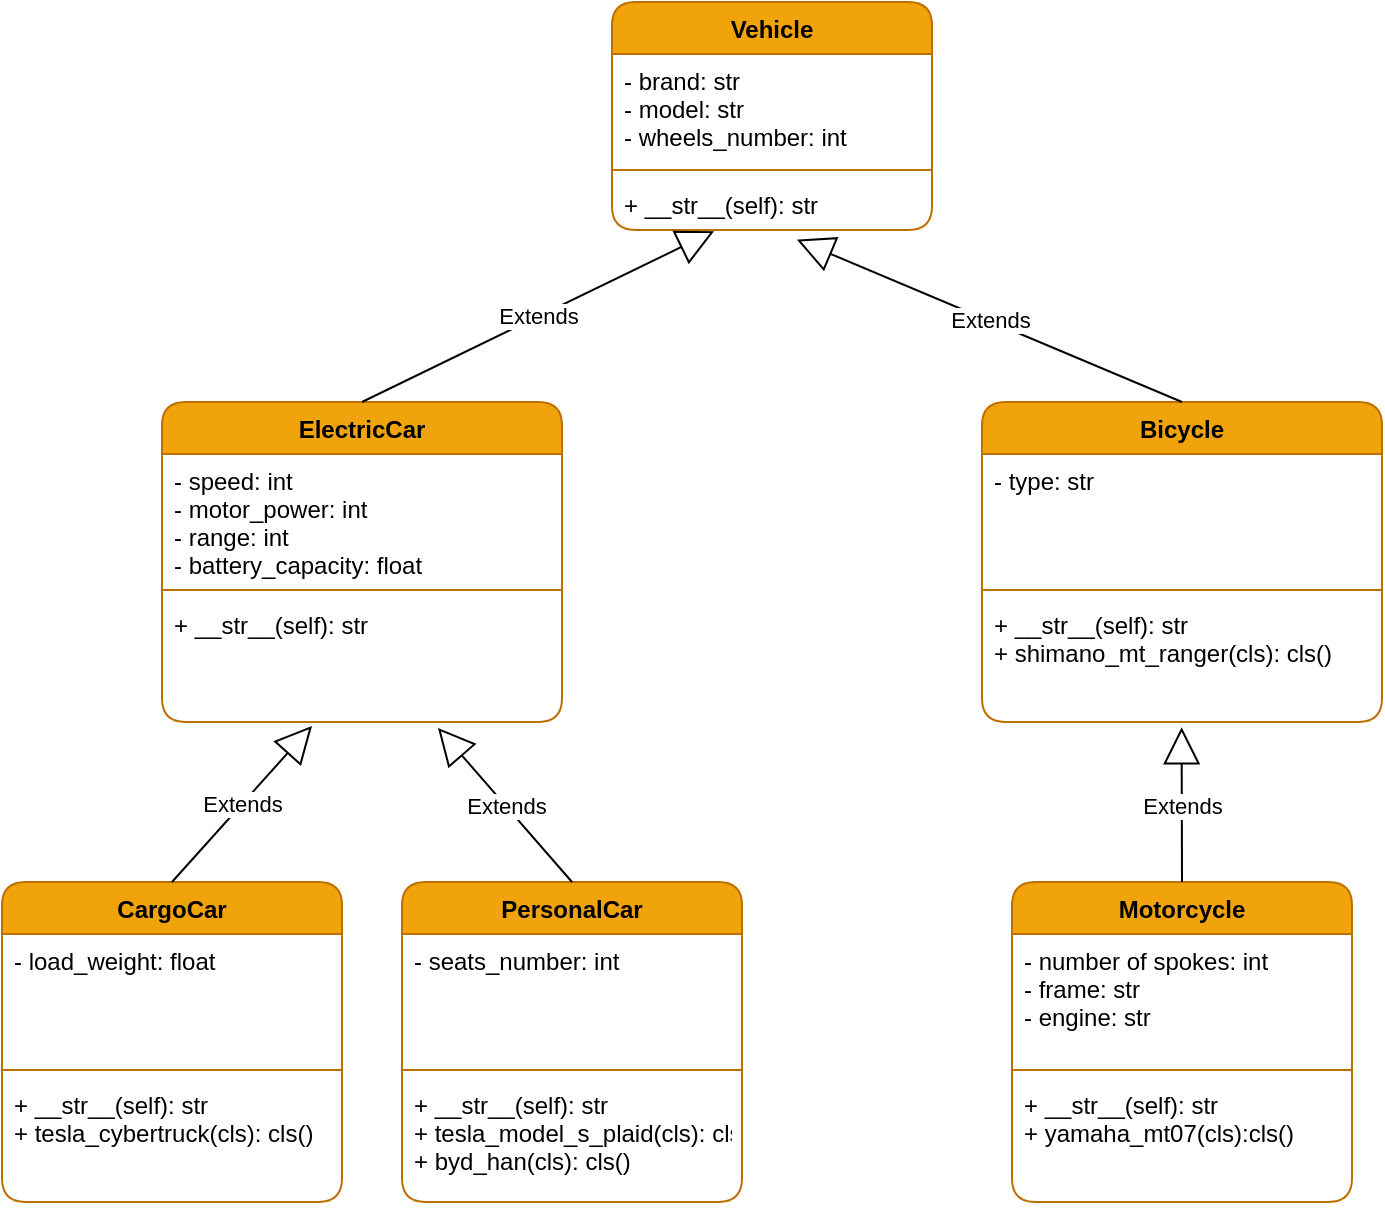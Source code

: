 <mxfile>
    <diagram id="gFjgcAYB47oY0xg-IKkI" name="Page-1">
        <mxGraphModel dx="410" dy="243" grid="1" gridSize="10" guides="1" tooltips="1" connect="1" arrows="1" fold="1" page="1" pageScale="1" pageWidth="850" pageHeight="1100" math="0" shadow="0">
            <root>
                <mxCell id="0"/>
                <mxCell id="1" parent="0"/>
                <mxCell id="2" value="Vehicle" style="swimlane;fontStyle=1;align=center;verticalAlign=top;childLayout=stackLayout;horizontal=1;startSize=26;horizontalStack=0;resizeParent=1;resizeParentMax=0;resizeLast=0;collapsible=1;marginBottom=0;rounded=1;fillColor=#f0a30a;fontColor=#000000;strokeColor=#BD7000;gradientColor=none;swimlaneFillColor=none;" vertex="1" parent="1">
                    <mxGeometry x="345" y="40" width="160" height="114" as="geometry"/>
                </mxCell>
                <mxCell id="3" value="- brand: str&#10;- model: str&#10;- wheels_number: int" style="text;strokeColor=none;fillColor=none;align=left;verticalAlign=top;spacingLeft=4;spacingRight=4;overflow=hidden;rotatable=0;points=[[0,0.5],[1,0.5]];portConstraint=eastwest;rounded=1;swimlaneFillColor=none;" vertex="1" parent="2">
                    <mxGeometry y="26" width="160" height="54" as="geometry"/>
                </mxCell>
                <mxCell id="4" value="" style="line;strokeWidth=1;fillColor=none;align=left;verticalAlign=middle;spacingTop=-1;spacingLeft=3;spacingRight=3;rotatable=0;labelPosition=right;points=[];portConstraint=eastwest;strokeColor=inherit;rounded=1;swimlaneFillColor=none;" vertex="1" parent="2">
                    <mxGeometry y="80" width="160" height="8" as="geometry"/>
                </mxCell>
                <mxCell id="5" value="+ __str__(self): str" style="text;strokeColor=none;fillColor=none;align=left;verticalAlign=top;spacingLeft=4;spacingRight=4;overflow=hidden;rotatable=0;points=[[0,0.5],[1,0.5]];portConstraint=eastwest;rounded=1;swimlaneFillColor=none;" vertex="1" parent="2">
                    <mxGeometry y="88" width="160" height="26" as="geometry"/>
                </mxCell>
                <mxCell id="6" value="ElectricCar" style="swimlane;fontStyle=1;align=center;verticalAlign=top;childLayout=stackLayout;horizontal=1;startSize=26;horizontalStack=0;resizeParent=1;resizeParentMax=0;resizeLast=0;collapsible=1;marginBottom=0;rounded=1;fillColor=#f0a30a;fontColor=#000000;strokeColor=#BD7000;gradientColor=none;swimlaneFillColor=none;" vertex="1" parent="1">
                    <mxGeometry x="120" y="240" width="200" height="160" as="geometry"/>
                </mxCell>
                <mxCell id="7" value="- speed: int&#10;- motor_power: int&#10;- range: int&#10;- battery_capacity: float" style="text;strokeColor=none;fillColor=none;align=left;verticalAlign=top;spacingLeft=4;spacingRight=4;overflow=hidden;rotatable=0;points=[[0,0.5],[1,0.5]];portConstraint=eastwest;rounded=1;swimlaneFillColor=none;" vertex="1" parent="6">
                    <mxGeometry y="26" width="200" height="64" as="geometry"/>
                </mxCell>
                <mxCell id="8" value="" style="line;strokeWidth=1;fillColor=none;align=left;verticalAlign=middle;spacingTop=-1;spacingLeft=3;spacingRight=3;rotatable=0;labelPosition=right;points=[];portConstraint=eastwest;strokeColor=inherit;rounded=1;swimlaneFillColor=none;" vertex="1" parent="6">
                    <mxGeometry y="90" width="200" height="8" as="geometry"/>
                </mxCell>
                <mxCell id="9" value="+ __str__(self): str" style="text;strokeColor=none;fillColor=none;align=left;verticalAlign=top;spacingLeft=4;spacingRight=4;overflow=hidden;rotatable=0;points=[[0,0.5],[1,0.5]];portConstraint=eastwest;rounded=1;swimlaneFillColor=none;" vertex="1" parent="6">
                    <mxGeometry y="98" width="200" height="62" as="geometry"/>
                </mxCell>
                <mxCell id="11" value="Extends" style="endArrow=block;endSize=16;endFill=0;html=1;rounded=1;entryX=0.319;entryY=1.022;entryDx=0;entryDy=0;entryPerimeter=0;exitX=0.5;exitY=0;exitDx=0;exitDy=0;" edge="1" parent="1" source="6" target="5">
                    <mxGeometry width="160" relative="1" as="geometry">
                        <mxPoint x="280" y="330" as="sourcePoint"/>
                        <mxPoint x="440" y="330" as="targetPoint"/>
                    </mxGeometry>
                </mxCell>
                <mxCell id="15" value="CargoCar" style="swimlane;fontStyle=1;align=center;verticalAlign=top;childLayout=stackLayout;horizontal=1;startSize=26;horizontalStack=0;resizeParent=1;resizeParentMax=0;resizeLast=0;collapsible=1;marginBottom=0;rounded=1;fillColor=#f0a30a;fontColor=#000000;strokeColor=#BD7000;gradientColor=none;swimlaneFillColor=none;" vertex="1" parent="1">
                    <mxGeometry x="40" y="480" width="170" height="160" as="geometry"/>
                </mxCell>
                <mxCell id="16" value="- load_weight: float" style="text;strokeColor=none;fillColor=none;align=left;verticalAlign=top;spacingLeft=4;spacingRight=4;overflow=hidden;rotatable=0;points=[[0,0.5],[1,0.5]];portConstraint=eastwest;rounded=1;swimlaneFillColor=none;" vertex="1" parent="15">
                    <mxGeometry y="26" width="170" height="64" as="geometry"/>
                </mxCell>
                <mxCell id="17" value="" style="line;strokeWidth=1;fillColor=none;align=left;verticalAlign=middle;spacingTop=-1;spacingLeft=3;spacingRight=3;rotatable=0;labelPosition=right;points=[];portConstraint=eastwest;strokeColor=inherit;rounded=1;swimlaneFillColor=none;" vertex="1" parent="15">
                    <mxGeometry y="90" width="170" height="8" as="geometry"/>
                </mxCell>
                <mxCell id="18" value="+ __str__(self): str&#10;+ tesla_cybertruck(cls): cls()" style="text;strokeColor=none;fillColor=none;align=left;verticalAlign=top;spacingLeft=4;spacingRight=4;overflow=hidden;rotatable=0;points=[[0,0.5],[1,0.5]];portConstraint=eastwest;rounded=1;swimlaneFillColor=none;" vertex="1" parent="15">
                    <mxGeometry y="98" width="170" height="62" as="geometry"/>
                </mxCell>
                <mxCell id="19" value="PersonalCar" style="swimlane;fontStyle=1;align=center;verticalAlign=top;childLayout=stackLayout;horizontal=1;startSize=26;horizontalStack=0;resizeParent=1;resizeParentMax=0;resizeLast=0;collapsible=1;marginBottom=0;rounded=1;fillColor=#f0a30a;fontColor=#000000;strokeColor=#BD7000;gradientColor=none;swimlaneFillColor=none;" vertex="1" parent="1">
                    <mxGeometry x="240" y="480" width="170" height="160" as="geometry"/>
                </mxCell>
                <mxCell id="20" value="- seats_number: int" style="text;strokeColor=none;fillColor=none;align=left;verticalAlign=top;spacingLeft=4;spacingRight=4;overflow=hidden;rotatable=0;points=[[0,0.5],[1,0.5]];portConstraint=eastwest;rounded=1;swimlaneFillColor=none;" vertex="1" parent="19">
                    <mxGeometry y="26" width="170" height="64" as="geometry"/>
                </mxCell>
                <mxCell id="21" value="" style="line;strokeWidth=1;fillColor=none;align=left;verticalAlign=middle;spacingTop=-1;spacingLeft=3;spacingRight=3;rotatable=0;labelPosition=right;points=[];portConstraint=eastwest;strokeColor=inherit;rounded=1;swimlaneFillColor=none;" vertex="1" parent="19">
                    <mxGeometry y="90" width="170" height="8" as="geometry"/>
                </mxCell>
                <mxCell id="22" value="+ __str__(self): str&#10;+ tesla_model_s_plaid(cls): cls()&#10;+ byd_han(cls): cls()" style="text;strokeColor=none;fillColor=none;align=left;verticalAlign=top;spacingLeft=4;spacingRight=4;overflow=hidden;rotatable=0;points=[[0,0.5],[1,0.5]];portConstraint=eastwest;rounded=1;swimlaneFillColor=none;" vertex="1" parent="19">
                    <mxGeometry y="98" width="170" height="62" as="geometry"/>
                </mxCell>
                <mxCell id="23" value="Extends" style="endArrow=block;endSize=16;endFill=0;html=1;rounded=1;exitX=0.5;exitY=0;exitDx=0;exitDy=0;entryX=0.375;entryY=1.032;entryDx=0;entryDy=0;entryPerimeter=0;" edge="1" parent="1" source="15" target="9">
                    <mxGeometry width="160" relative="1" as="geometry">
                        <mxPoint x="150" y="480" as="sourcePoint"/>
                        <mxPoint x="310" y="480" as="targetPoint"/>
                    </mxGeometry>
                </mxCell>
                <mxCell id="24" value="Extends" style="endArrow=block;endSize=16;endFill=0;html=1;rounded=1;entryX=0.69;entryY=1.048;entryDx=0;entryDy=0;entryPerimeter=0;exitX=0.5;exitY=0;exitDx=0;exitDy=0;" edge="1" parent="1" source="19" target="9">
                    <mxGeometry width="160" relative="1" as="geometry">
                        <mxPoint x="150" y="480" as="sourcePoint"/>
                        <mxPoint x="310" y="480" as="targetPoint"/>
                    </mxGeometry>
                </mxCell>
                <mxCell id="25" value="Bicycle" style="swimlane;fontStyle=1;align=center;verticalAlign=top;childLayout=stackLayout;horizontal=1;startSize=26;horizontalStack=0;resizeParent=1;resizeParentMax=0;resizeLast=0;collapsible=1;marginBottom=0;rounded=1;fillColor=#f0a30a;fontColor=#000000;strokeColor=#BD7000;gradientColor=none;swimlaneFillColor=none;" vertex="1" parent="1">
                    <mxGeometry x="530" y="240" width="200" height="160" as="geometry"/>
                </mxCell>
                <mxCell id="26" value="- type: str" style="text;strokeColor=none;fillColor=none;align=left;verticalAlign=top;spacingLeft=4;spacingRight=4;overflow=hidden;rotatable=0;points=[[0,0.5],[1,0.5]];portConstraint=eastwest;rounded=1;swimlaneFillColor=none;" vertex="1" parent="25">
                    <mxGeometry y="26" width="200" height="64" as="geometry"/>
                </mxCell>
                <mxCell id="27" value="" style="line;strokeWidth=1;fillColor=none;align=left;verticalAlign=middle;spacingTop=-1;spacingLeft=3;spacingRight=3;rotatable=0;labelPosition=right;points=[];portConstraint=eastwest;strokeColor=inherit;rounded=1;swimlaneFillColor=none;" vertex="1" parent="25">
                    <mxGeometry y="90" width="200" height="8" as="geometry"/>
                </mxCell>
                <mxCell id="28" value="+ __str__(self): str&#10;+ shimano_mt_ranger(cls): cls()" style="text;strokeColor=none;fillColor=none;align=left;verticalAlign=top;spacingLeft=4;spacingRight=4;overflow=hidden;rotatable=0;points=[[0,0.5],[1,0.5]];portConstraint=eastwest;rounded=1;swimlaneFillColor=none;" vertex="1" parent="25">
                    <mxGeometry y="98" width="200" height="62" as="geometry"/>
                </mxCell>
                <mxCell id="29" value="Extends" style="endArrow=block;endSize=16;endFill=0;html=1;rounded=1;entryX=0.578;entryY=1.187;entryDx=0;entryDy=0;entryPerimeter=0;exitX=0.5;exitY=0;exitDx=0;exitDy=0;" edge="1" parent="1" source="25" target="5">
                    <mxGeometry width="160" relative="1" as="geometry">
                        <mxPoint x="370" y="410" as="sourcePoint"/>
                        <mxPoint x="530" y="410" as="targetPoint"/>
                    </mxGeometry>
                </mxCell>
                <mxCell id="30" value="Motorcycle" style="swimlane;fontStyle=1;align=center;verticalAlign=top;childLayout=stackLayout;horizontal=1;startSize=26;horizontalStack=0;resizeParent=1;resizeParentMax=0;resizeLast=0;collapsible=1;marginBottom=0;rounded=1;fillColor=#f0a30a;fontColor=#000000;strokeColor=#BD7000;gradientColor=none;swimlaneFillColor=none;" vertex="1" parent="1">
                    <mxGeometry x="545" y="480" width="170" height="160" as="geometry"/>
                </mxCell>
                <mxCell id="31" value="- number of spokes: int&#10;- frame: str&#10;- engine: str" style="text;strokeColor=none;fillColor=none;align=left;verticalAlign=top;spacingLeft=4;spacingRight=4;overflow=hidden;rotatable=0;points=[[0,0.5],[1,0.5]];portConstraint=eastwest;rounded=1;swimlaneFillColor=none;" vertex="1" parent="30">
                    <mxGeometry y="26" width="170" height="64" as="geometry"/>
                </mxCell>
                <mxCell id="32" value="" style="line;strokeWidth=1;fillColor=none;align=left;verticalAlign=middle;spacingTop=-1;spacingLeft=3;spacingRight=3;rotatable=0;labelPosition=right;points=[];portConstraint=eastwest;strokeColor=inherit;rounded=1;swimlaneFillColor=none;" vertex="1" parent="30">
                    <mxGeometry y="90" width="170" height="8" as="geometry"/>
                </mxCell>
                <mxCell id="33" value="+ __str__(self): str&#10;+ yamaha_mt07(cls):cls()" style="text;strokeColor=none;fillColor=none;align=left;verticalAlign=top;spacingLeft=4;spacingRight=4;overflow=hidden;rotatable=0;points=[[0,0.5],[1,0.5]];portConstraint=eastwest;rounded=1;swimlaneFillColor=none;" vertex="1" parent="30">
                    <mxGeometry y="98" width="170" height="62" as="geometry"/>
                </mxCell>
                <mxCell id="34" value="Extends" style="endArrow=block;endSize=16;endFill=0;html=1;rounded=1;entryX=0.499;entryY=1.043;entryDx=0;entryDy=0;entryPerimeter=0;exitX=0.5;exitY=0;exitDx=0;exitDy=0;" edge="1" parent="1" source="30" target="28">
                    <mxGeometry width="160" relative="1" as="geometry">
                        <mxPoint x="560" y="430" as="sourcePoint"/>
                        <mxPoint x="720" y="430" as="targetPoint"/>
                    </mxGeometry>
                </mxCell>
            </root>
        </mxGraphModel>
    </diagram>
</mxfile>